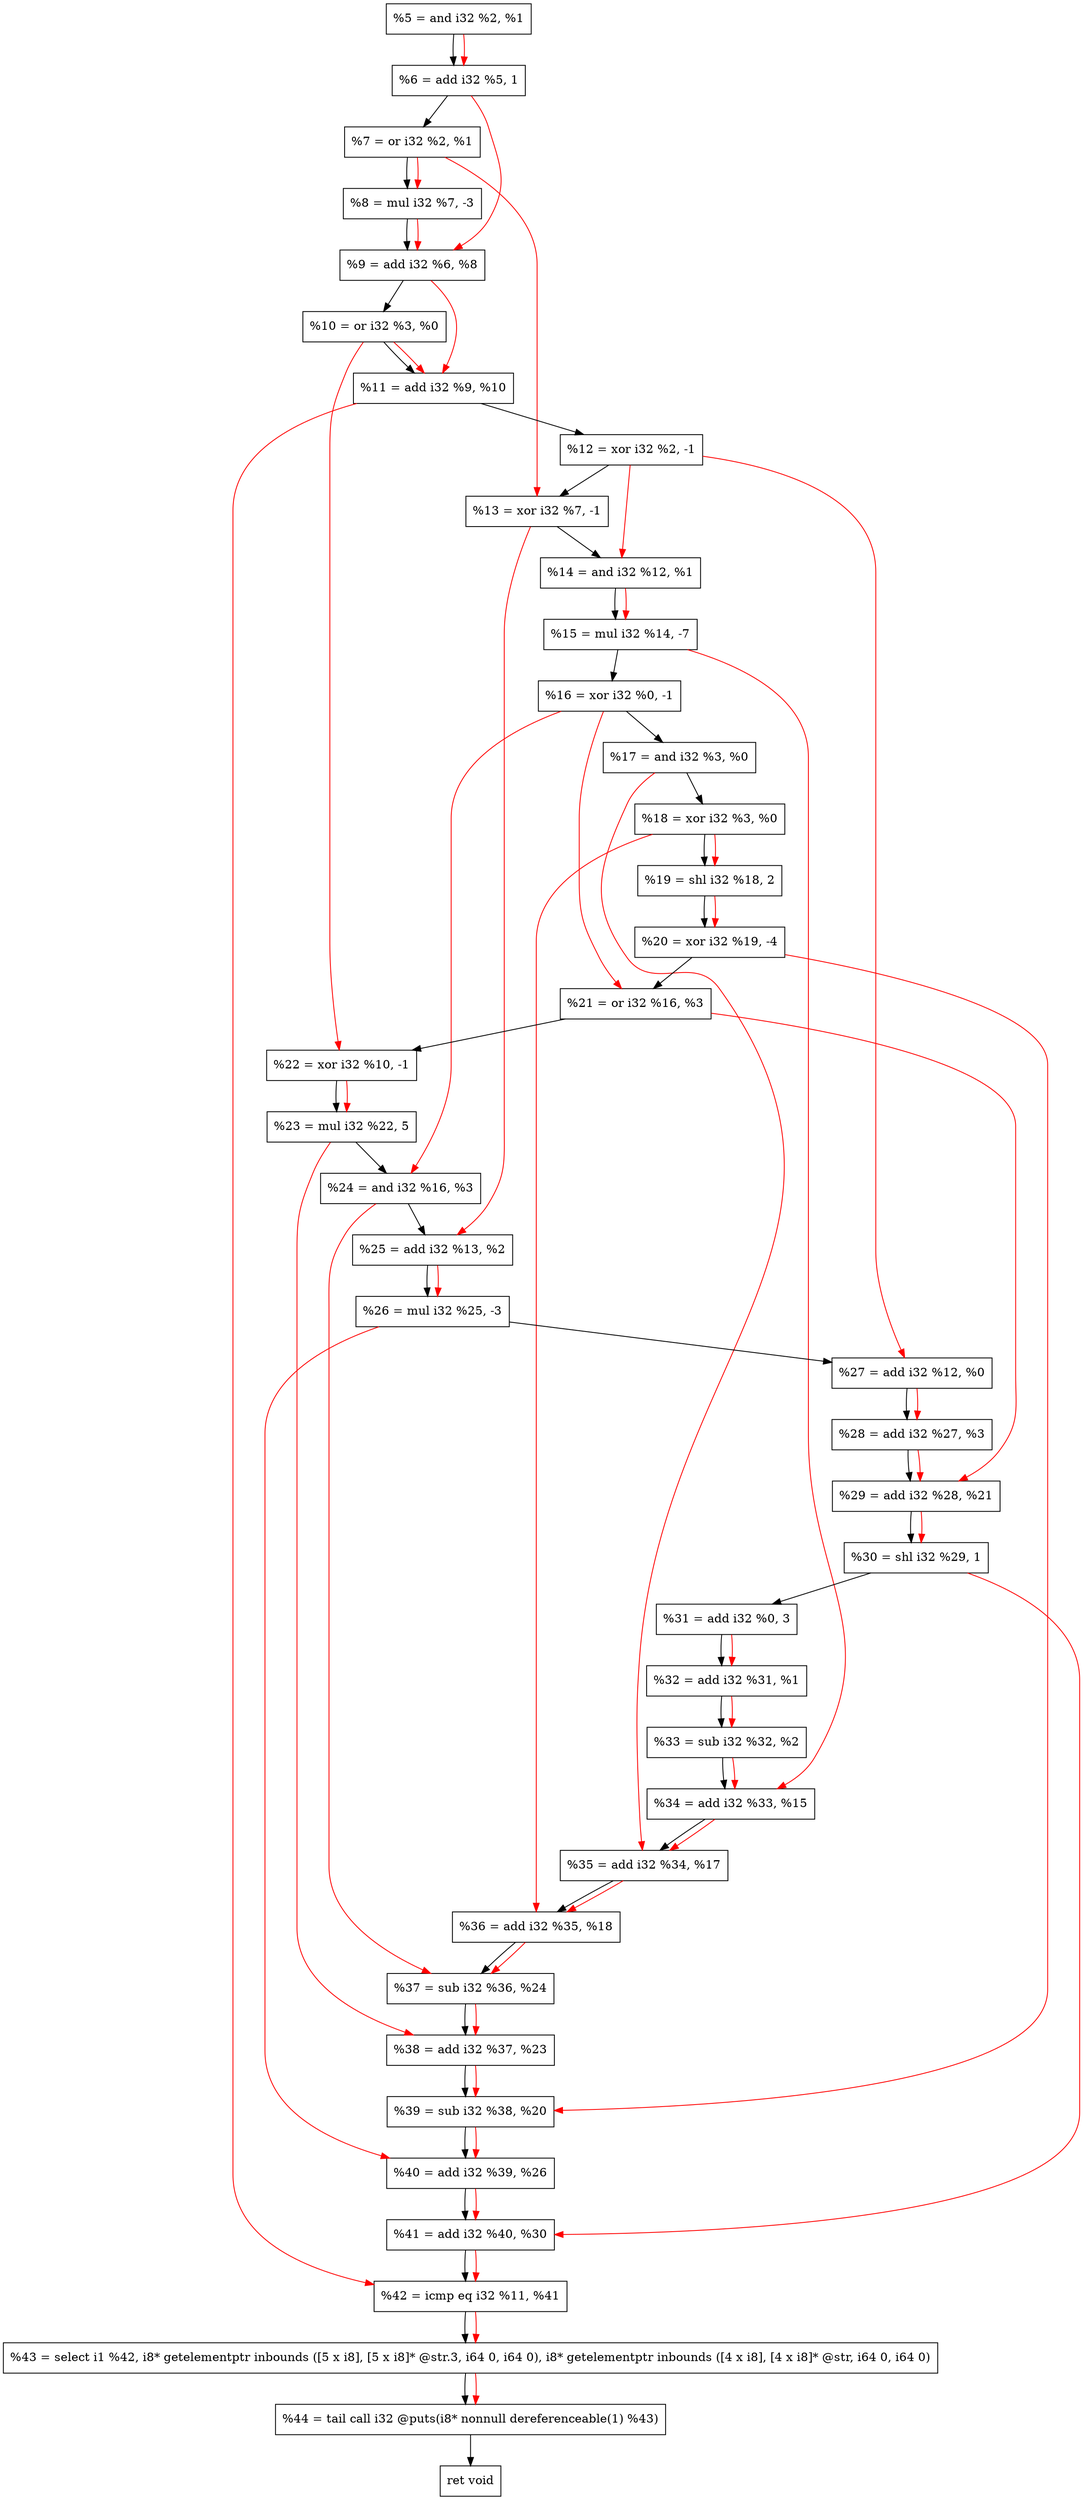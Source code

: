 digraph "DFG for'crackme' function" {
	Node0x2330ab0[shape=record, label="  %5 = and i32 %2, %1"];
	Node0x2331130[shape=record, label="  %6 = add i32 %5, 1"];
	Node0x23311a0[shape=record, label="  %7 = or i32 %2, %1"];
	Node0x2331240[shape=record, label="  %8 = mul i32 %7, -3"];
	Node0x23312b0[shape=record, label="  %9 = add i32 %6, %8"];
	Node0x2331320[shape=record, label="  %10 = or i32 %3, %0"];
	Node0x2331390[shape=record, label="  %11 = add i32 %9, %10"];
	Node0x2331430[shape=record, label="  %12 = xor i32 %2, -1"];
	Node0x23314a0[shape=record, label="  %13 = xor i32 %7, -1"];
	Node0x2331510[shape=record, label="  %14 = and i32 %12, %1"];
	Node0x23315b0[shape=record, label="  %15 = mul i32 %14, -7"];
	Node0x2331620[shape=record, label="  %16 = xor i32 %0, -1"];
	Node0x2331690[shape=record, label="  %17 = and i32 %3, %0"];
	Node0x2331700[shape=record, label="  %18 = xor i32 %3, %0"];
	Node0x23317a0[shape=record, label="  %19 = shl i32 %18, 2"];
	Node0x2331840[shape=record, label="  %20 = xor i32 %19, -4"];
	Node0x23318b0[shape=record, label="  %21 = or i32 %16, %3"];
	Node0x2331920[shape=record, label="  %22 = xor i32 %10, -1"];
	Node0x23319c0[shape=record, label="  %23 = mul i32 %22, 5"];
	Node0x2331a30[shape=record, label="  %24 = and i32 %16, %3"];
	Node0x2331aa0[shape=record, label="  %25 = add i32 %13, %2"];
	Node0x2331b10[shape=record, label="  %26 = mul i32 %25, -3"];
	Node0x2331b80[shape=record, label="  %27 = add i32 %12, %0"];
	Node0x2331bf0[shape=record, label="  %28 = add i32 %27, %3"];
	Node0x2331c60[shape=record, label="  %29 = add i32 %28, %21"];
	Node0x2331cd0[shape=record, label="  %30 = shl i32 %29, 1"];
	Node0x2331d70[shape=record, label="  %31 = add i32 %0, 3"];
	Node0x2331de0[shape=record, label="  %32 = add i32 %31, %1"];
	Node0x2332060[shape=record, label="  %33 = sub i32 %32, %2"];
	Node0x23320d0[shape=record, label="  %34 = add i32 %33, %15"];
	Node0x2332140[shape=record, label="  %35 = add i32 %34, %17"];
	Node0x23321b0[shape=record, label="  %36 = add i32 %35, %18"];
	Node0x2332220[shape=record, label="  %37 = sub i32 %36, %24"];
	Node0x2332290[shape=record, label="  %38 = add i32 %37, %23"];
	Node0x2332300[shape=record, label="  %39 = sub i32 %38, %20"];
	Node0x2332370[shape=record, label="  %40 = add i32 %39, %26"];
	Node0x23323e0[shape=record, label="  %41 = add i32 %40, %30"];
	Node0x2332450[shape=record, label="  %42 = icmp eq i32 %11, %41"];
	Node0x22d1268[shape=record, label="  %43 = select i1 %42, i8* getelementptr inbounds ([5 x i8], [5 x i8]* @str.3, i64 0, i64 0), i8* getelementptr inbounds ([4 x i8], [4 x i8]* @str, i64 0, i64 0)"];
	Node0x23328f0[shape=record, label="  %44 = tail call i32 @puts(i8* nonnull dereferenceable(1) %43)"];
	Node0x2332940[shape=record, label="  ret void"];
	Node0x2330ab0 -> Node0x2331130;
	Node0x2331130 -> Node0x23311a0;
	Node0x23311a0 -> Node0x2331240;
	Node0x2331240 -> Node0x23312b0;
	Node0x23312b0 -> Node0x2331320;
	Node0x2331320 -> Node0x2331390;
	Node0x2331390 -> Node0x2331430;
	Node0x2331430 -> Node0x23314a0;
	Node0x23314a0 -> Node0x2331510;
	Node0x2331510 -> Node0x23315b0;
	Node0x23315b0 -> Node0x2331620;
	Node0x2331620 -> Node0x2331690;
	Node0x2331690 -> Node0x2331700;
	Node0x2331700 -> Node0x23317a0;
	Node0x23317a0 -> Node0x2331840;
	Node0x2331840 -> Node0x23318b0;
	Node0x23318b0 -> Node0x2331920;
	Node0x2331920 -> Node0x23319c0;
	Node0x23319c0 -> Node0x2331a30;
	Node0x2331a30 -> Node0x2331aa0;
	Node0x2331aa0 -> Node0x2331b10;
	Node0x2331b10 -> Node0x2331b80;
	Node0x2331b80 -> Node0x2331bf0;
	Node0x2331bf0 -> Node0x2331c60;
	Node0x2331c60 -> Node0x2331cd0;
	Node0x2331cd0 -> Node0x2331d70;
	Node0x2331d70 -> Node0x2331de0;
	Node0x2331de0 -> Node0x2332060;
	Node0x2332060 -> Node0x23320d0;
	Node0x23320d0 -> Node0x2332140;
	Node0x2332140 -> Node0x23321b0;
	Node0x23321b0 -> Node0x2332220;
	Node0x2332220 -> Node0x2332290;
	Node0x2332290 -> Node0x2332300;
	Node0x2332300 -> Node0x2332370;
	Node0x2332370 -> Node0x23323e0;
	Node0x23323e0 -> Node0x2332450;
	Node0x2332450 -> Node0x22d1268;
	Node0x22d1268 -> Node0x23328f0;
	Node0x23328f0 -> Node0x2332940;
edge [color=red]
	Node0x2330ab0 -> Node0x2331130;
	Node0x23311a0 -> Node0x2331240;
	Node0x2331130 -> Node0x23312b0;
	Node0x2331240 -> Node0x23312b0;
	Node0x23312b0 -> Node0x2331390;
	Node0x2331320 -> Node0x2331390;
	Node0x23311a0 -> Node0x23314a0;
	Node0x2331430 -> Node0x2331510;
	Node0x2331510 -> Node0x23315b0;
	Node0x2331700 -> Node0x23317a0;
	Node0x23317a0 -> Node0x2331840;
	Node0x2331620 -> Node0x23318b0;
	Node0x2331320 -> Node0x2331920;
	Node0x2331920 -> Node0x23319c0;
	Node0x2331620 -> Node0x2331a30;
	Node0x23314a0 -> Node0x2331aa0;
	Node0x2331aa0 -> Node0x2331b10;
	Node0x2331430 -> Node0x2331b80;
	Node0x2331b80 -> Node0x2331bf0;
	Node0x2331bf0 -> Node0x2331c60;
	Node0x23318b0 -> Node0x2331c60;
	Node0x2331c60 -> Node0x2331cd0;
	Node0x2331d70 -> Node0x2331de0;
	Node0x2331de0 -> Node0x2332060;
	Node0x2332060 -> Node0x23320d0;
	Node0x23315b0 -> Node0x23320d0;
	Node0x23320d0 -> Node0x2332140;
	Node0x2331690 -> Node0x2332140;
	Node0x2332140 -> Node0x23321b0;
	Node0x2331700 -> Node0x23321b0;
	Node0x23321b0 -> Node0x2332220;
	Node0x2331a30 -> Node0x2332220;
	Node0x2332220 -> Node0x2332290;
	Node0x23319c0 -> Node0x2332290;
	Node0x2332290 -> Node0x2332300;
	Node0x2331840 -> Node0x2332300;
	Node0x2332300 -> Node0x2332370;
	Node0x2331b10 -> Node0x2332370;
	Node0x2332370 -> Node0x23323e0;
	Node0x2331cd0 -> Node0x23323e0;
	Node0x2331390 -> Node0x2332450;
	Node0x23323e0 -> Node0x2332450;
	Node0x2332450 -> Node0x22d1268;
	Node0x22d1268 -> Node0x23328f0;
}
